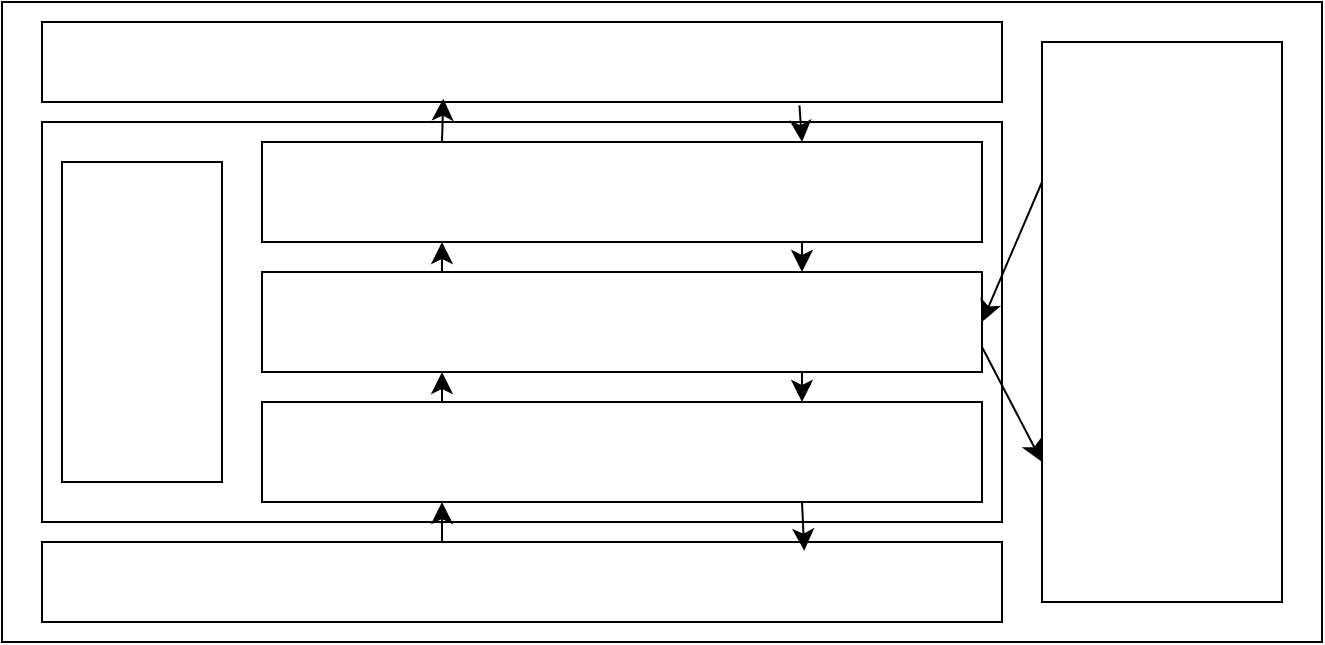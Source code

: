 <mxfile version="24.7.17">
  <diagram name="Page-1" id="5f0bae14-7c28-e335-631c-24af17079c00">
    <mxGraphModel dx="993" dy="525" grid="1" gridSize="10" guides="1" tooltips="1" connect="1" arrows="1" fold="1" page="1" pageScale="1" pageWidth="1100" pageHeight="850" background="none" math="0" shadow="0">
      <root>
        <mxCell id="0" />
        <mxCell id="1" parent="0" />
        <mxCell id="cZzJJIXl-7JBf4aYZuKc-1" value="" style="rounded=0;whiteSpace=wrap;html=1;" vertex="1" parent="1">
          <mxGeometry x="140" y="80" width="660" height="320" as="geometry" />
        </mxCell>
        <mxCell id="cZzJJIXl-7JBf4aYZuKc-3" value="" style="rounded=0;whiteSpace=wrap;html=1;" vertex="1" parent="1">
          <mxGeometry x="660" y="100" width="120" height="280" as="geometry" />
        </mxCell>
        <mxCell id="cZzJJIXl-7JBf4aYZuKc-4" value="" style="rounded=0;whiteSpace=wrap;html=1;" vertex="1" parent="1">
          <mxGeometry x="160" y="90" width="480" height="40" as="geometry" />
        </mxCell>
        <mxCell id="cZzJJIXl-7JBf4aYZuKc-5" value="" style="rounded=0;whiteSpace=wrap;html=1;" vertex="1" parent="1">
          <mxGeometry x="160" y="350" width="480" height="40" as="geometry" />
        </mxCell>
        <mxCell id="cZzJJIXl-7JBf4aYZuKc-7" value="" style="rounded=0;whiteSpace=wrap;html=1;" vertex="1" parent="1">
          <mxGeometry x="160" y="140" width="480" height="200" as="geometry" />
        </mxCell>
        <mxCell id="cZzJJIXl-7JBf4aYZuKc-8" value="" style="rounded=0;whiteSpace=wrap;html=1;" vertex="1" parent="1">
          <mxGeometry x="170" y="160" width="80" height="160" as="geometry" />
        </mxCell>
        <mxCell id="cZzJJIXl-7JBf4aYZuKc-17" style="edgeStyle=none;curved=1;rounded=0;orthogonalLoop=1;jettySize=auto;html=1;exitX=0.75;exitY=1;exitDx=0;exitDy=0;entryX=0.75;entryY=0;entryDx=0;entryDy=0;fontSize=12;startSize=8;endSize=8;" edge="1" parent="1" source="cZzJJIXl-7JBf4aYZuKc-9" target="cZzJJIXl-7JBf4aYZuKc-10">
          <mxGeometry relative="1" as="geometry" />
        </mxCell>
        <mxCell id="cZzJJIXl-7JBf4aYZuKc-9" value="" style="rounded=0;whiteSpace=wrap;html=1;" vertex="1" parent="1">
          <mxGeometry x="270" y="150" width="360" height="50" as="geometry" />
        </mxCell>
        <mxCell id="cZzJJIXl-7JBf4aYZuKc-16" style="edgeStyle=none;curved=1;rounded=0;orthogonalLoop=1;jettySize=auto;html=1;exitX=0.25;exitY=0;exitDx=0;exitDy=0;entryX=0.25;entryY=1;entryDx=0;entryDy=0;fontSize=12;startSize=8;endSize=8;" edge="1" parent="1" source="cZzJJIXl-7JBf4aYZuKc-10" target="cZzJJIXl-7JBf4aYZuKc-9">
          <mxGeometry relative="1" as="geometry" />
        </mxCell>
        <mxCell id="cZzJJIXl-7JBf4aYZuKc-18" style="edgeStyle=none;curved=1;rounded=0;orthogonalLoop=1;jettySize=auto;html=1;exitX=0.75;exitY=1;exitDx=0;exitDy=0;entryX=0.75;entryY=0;entryDx=0;entryDy=0;fontSize=12;startSize=8;endSize=8;" edge="1" parent="1" source="cZzJJIXl-7JBf4aYZuKc-10" target="cZzJJIXl-7JBf4aYZuKc-11">
          <mxGeometry relative="1" as="geometry" />
        </mxCell>
        <mxCell id="cZzJJIXl-7JBf4aYZuKc-19" style="edgeStyle=none;curved=1;rounded=0;orthogonalLoop=1;jettySize=auto;html=1;exitX=1;exitY=0.75;exitDx=0;exitDy=0;entryX=0;entryY=0.75;entryDx=0;entryDy=0;fontSize=12;startSize=8;endSize=8;" edge="1" parent="1" source="cZzJJIXl-7JBf4aYZuKc-10" target="cZzJJIXl-7JBf4aYZuKc-3">
          <mxGeometry relative="1" as="geometry" />
        </mxCell>
        <mxCell id="cZzJJIXl-7JBf4aYZuKc-10" value="" style="rounded=0;whiteSpace=wrap;html=1;" vertex="1" parent="1">
          <mxGeometry x="270" y="215" width="360" height="50" as="geometry" />
        </mxCell>
        <mxCell id="cZzJJIXl-7JBf4aYZuKc-11" value="" style="rounded=0;whiteSpace=wrap;html=1;" vertex="1" parent="1">
          <mxGeometry x="270" y="280" width="360" height="50" as="geometry" />
        </mxCell>
        <mxCell id="cZzJJIXl-7JBf4aYZuKc-15" value="" style="endArrow=classic;html=1;rounded=0;fontSize=12;startSize=8;endSize=8;curved=1;exitX=0.25;exitY=0;exitDx=0;exitDy=0;entryX=0.25;entryY=1;entryDx=0;entryDy=0;" edge="1" parent="1" source="cZzJJIXl-7JBf4aYZuKc-11" target="cZzJJIXl-7JBf4aYZuKc-10">
          <mxGeometry width="50" height="50" relative="1" as="geometry">
            <mxPoint x="440" y="230" as="sourcePoint" />
            <mxPoint x="490" y="180" as="targetPoint" />
          </mxGeometry>
        </mxCell>
        <mxCell id="cZzJJIXl-7JBf4aYZuKc-20" style="edgeStyle=none;curved=1;rounded=0;orthogonalLoop=1;jettySize=auto;html=1;exitX=0;exitY=0.25;exitDx=0;exitDy=0;entryX=1;entryY=0.5;entryDx=0;entryDy=0;fontSize=12;startSize=8;endSize=8;" edge="1" parent="1" source="cZzJJIXl-7JBf4aYZuKc-3" target="cZzJJIXl-7JBf4aYZuKc-10">
          <mxGeometry relative="1" as="geometry" />
        </mxCell>
        <mxCell id="cZzJJIXl-7JBf4aYZuKc-21" style="edgeStyle=none;curved=1;rounded=0;orthogonalLoop=1;jettySize=auto;html=1;exitX=0.25;exitY=0;exitDx=0;exitDy=0;entryX=0.418;entryY=0.958;entryDx=0;entryDy=0;entryPerimeter=0;fontSize=12;startSize=8;endSize=8;" edge="1" parent="1" source="cZzJJIXl-7JBf4aYZuKc-9" target="cZzJJIXl-7JBf4aYZuKc-4">
          <mxGeometry relative="1" as="geometry" />
        </mxCell>
        <mxCell id="cZzJJIXl-7JBf4aYZuKc-22" value="" style="endArrow=classic;html=1;rounded=0;fontSize=12;startSize=8;endSize=8;curved=1;exitX=0.789;exitY=1.042;exitDx=0;exitDy=0;exitPerimeter=0;entryX=0.75;entryY=0;entryDx=0;entryDy=0;" edge="1" parent="1" source="cZzJJIXl-7JBf4aYZuKc-4" target="cZzJJIXl-7JBf4aYZuKc-9">
          <mxGeometry width="50" height="50" relative="1" as="geometry">
            <mxPoint x="440" y="230" as="sourcePoint" />
            <mxPoint x="490" y="180" as="targetPoint" />
          </mxGeometry>
        </mxCell>
        <mxCell id="cZzJJIXl-7JBf4aYZuKc-24" style="edgeStyle=none;curved=1;rounded=0;orthogonalLoop=1;jettySize=auto;html=1;exitX=0.75;exitY=1;exitDx=0;exitDy=0;entryX=0.794;entryY=0.108;entryDx=0;entryDy=0;entryPerimeter=0;fontSize=12;startSize=8;endSize=8;" edge="1" parent="1" source="cZzJJIXl-7JBf4aYZuKc-11" target="cZzJJIXl-7JBf4aYZuKc-5">
          <mxGeometry relative="1" as="geometry" />
        </mxCell>
        <mxCell id="cZzJJIXl-7JBf4aYZuKc-25" value="" style="endArrow=classic;html=1;rounded=0;fontSize=12;startSize=8;endSize=8;curved=1;entryX=0.25;entryY=1;entryDx=0;entryDy=0;" edge="1" parent="1" target="cZzJJIXl-7JBf4aYZuKc-11">
          <mxGeometry width="50" height="50" relative="1" as="geometry">
            <mxPoint x="360" y="350" as="sourcePoint" />
            <mxPoint x="490" y="180" as="targetPoint" />
          </mxGeometry>
        </mxCell>
      </root>
    </mxGraphModel>
  </diagram>
</mxfile>
